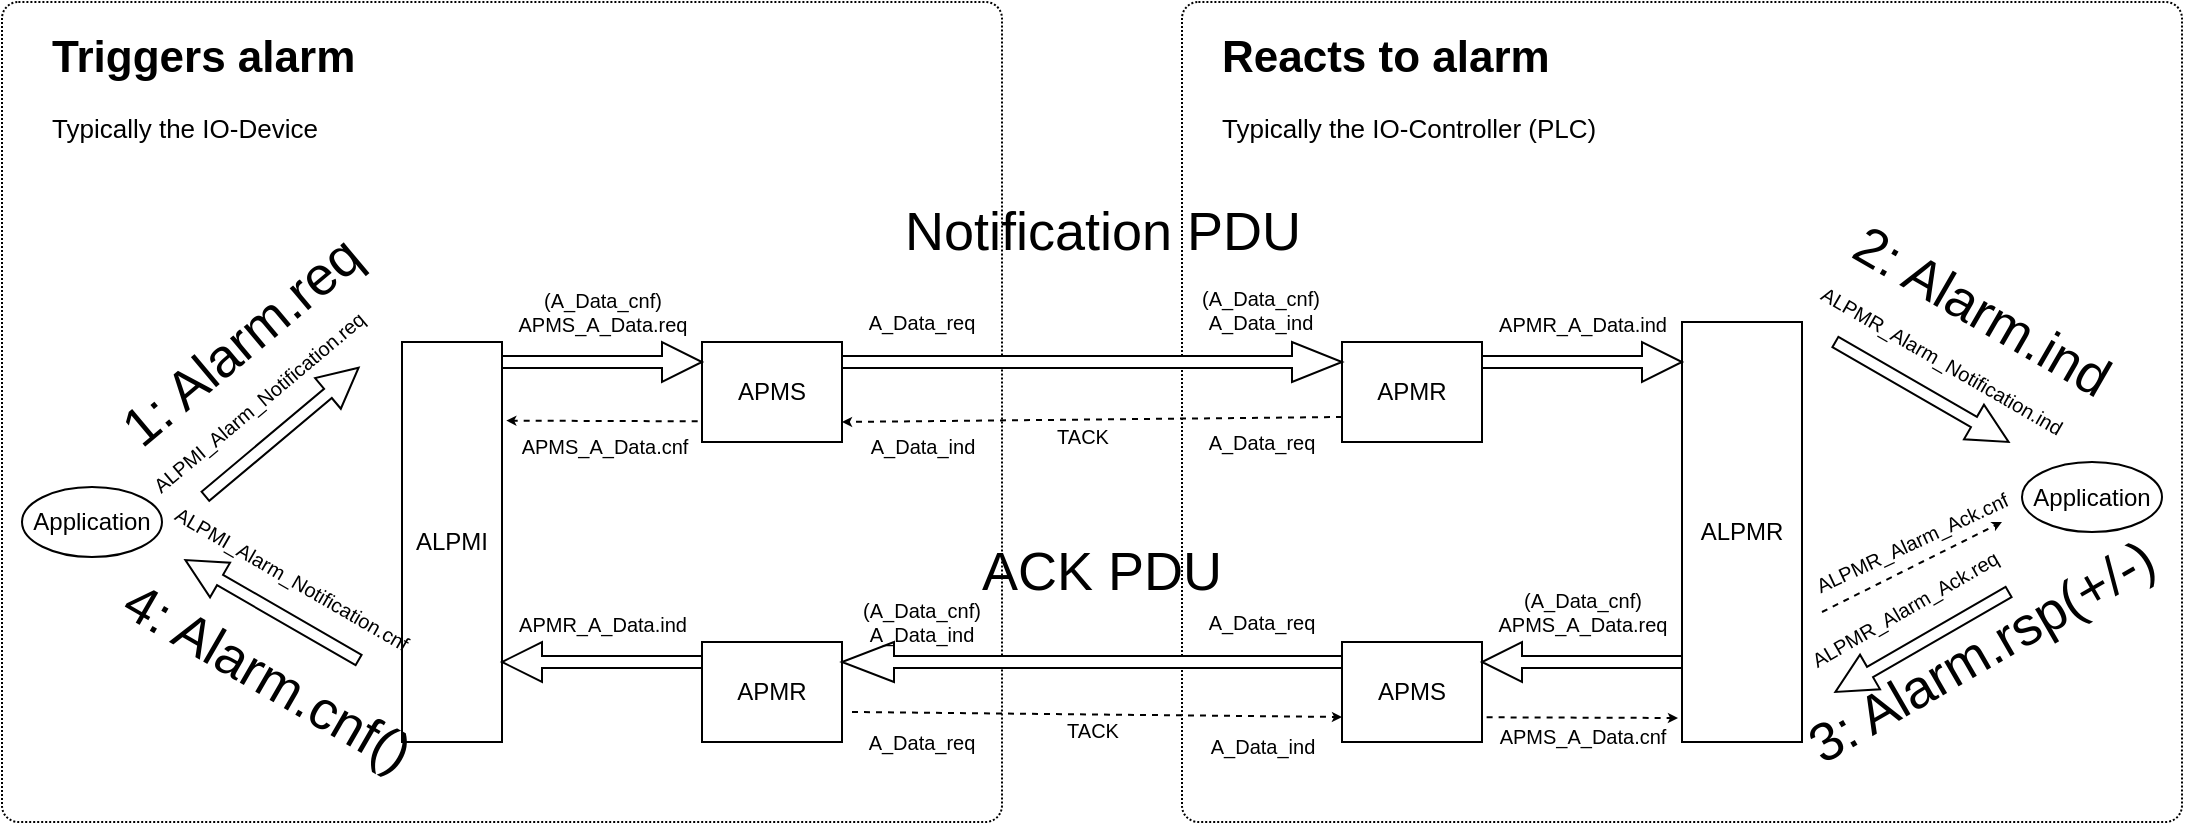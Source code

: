 <mxfile version="13.6.2" type="device"><diagram id="VVN3v7ZgQKKg46ZfP3pY" name="Page-1"><mxGraphModel dx="1355" dy="770" grid="1" gridSize="10" guides="1" tooltips="1" connect="1" arrows="1" fold="1" page="1" pageScale="1" pageWidth="1169" pageHeight="827" math="0" shadow="0"><root><mxCell id="0"/><mxCell id="1" parent="0"/><mxCell id="W8DOLQbNDDhkRsbavaro-71" value="" style="rounded=1;whiteSpace=wrap;html=1;dashed=1;fontSize=10;fillColor=none;arcSize=2;dashPattern=1 1;" parent="1" vertex="1"><mxGeometry x="630" y="120" width="500" height="410" as="geometry"/></mxCell><mxCell id="W8DOLQbNDDhkRsbavaro-36" value="" style="rounded=1;whiteSpace=wrap;html=1;dashed=1;fontSize=10;fillColor=none;arcSize=2;dashPattern=1 1;" parent="1" vertex="1"><mxGeometry x="40" y="120" width="500" height="410" as="geometry"/></mxCell><mxCell id="W8DOLQbNDDhkRsbavaro-3" value="ALPMI" style="rounded=0;whiteSpace=wrap;html=1;" parent="1" vertex="1"><mxGeometry x="240" y="290" width="50" height="200" as="geometry"/></mxCell><object label="Application" id="W8DOLQbNDDhkRsbavaro-6"><mxCell style="ellipse;whiteSpace=wrap;html=1;" parent="1" vertex="1"><mxGeometry x="50" y="362.5" width="70" height="35" as="geometry"/></mxCell></object><mxCell id="W8DOLQbNDDhkRsbavaro-8" value="ALPMR" style="rounded=0;whiteSpace=wrap;html=1;" parent="1" vertex="1"><mxGeometry x="880" y="280" width="60" height="210" as="geometry"/></mxCell><mxCell id="W8DOLQbNDDhkRsbavaro-9" value="APMS" style="rounded=0;whiteSpace=wrap;html=1;" parent="1" vertex="1"><mxGeometry x="390" y="290" width="70" height="50" as="geometry"/></mxCell><mxCell id="W8DOLQbNDDhkRsbavaro-10" value="APMR" style="rounded=0;whiteSpace=wrap;html=1;" parent="1" vertex="1"><mxGeometry x="390" y="440" width="70" height="50" as="geometry"/></mxCell><mxCell id="W8DOLQbNDDhkRsbavaro-11" value="APMR" style="rounded=0;whiteSpace=wrap;html=1;" parent="1" vertex="1"><mxGeometry x="710" y="290" width="70" height="50" as="geometry"/></mxCell><mxCell id="W8DOLQbNDDhkRsbavaro-12" value="APMS" style="rounded=0;whiteSpace=wrap;html=1;" parent="1" vertex="1"><mxGeometry x="710" y="440" width="70" height="50" as="geometry"/></mxCell><mxCell id="W8DOLQbNDDhkRsbavaro-15" value="APMR_A_Data.ind" style="shape=singleArrow;html=1;labelPosition=center;verticalLabelPosition=top;align=center;verticalAlign=bottom;fontSize=10;" parent="1" vertex="1"><mxGeometry x="780" y="290" width="100" height="20" as="geometry"/></mxCell><mxCell id="W8DOLQbNDDhkRsbavaro-19" value="" style="shape=singleArrow;whiteSpace=wrap;html=1;flipH=1;arrowWidth=0.3;arrowSize=0.104;" parent="1" vertex="1"><mxGeometry x="460" y="440" width="250" height="20" as="geometry"/></mxCell><mxCell id="W8DOLQbNDDhkRsbavaro-27" value="ALPMR_Alarm_Notification.ind" style="shape=singleArrow;html=1;labelPosition=center;verticalLabelPosition=top;align=center;verticalAlign=bottom;fontSize=10;rotation=30;" parent="1" vertex="1"><mxGeometry x="950" y="305" width="100" height="20" as="geometry"/></mxCell><mxCell id="W8DOLQbNDDhkRsbavaro-28" value="ALPMR_Alarm_Ack.req" style="shape=singleArrow;html=1;labelPosition=center;verticalLabelPosition=top;align=center;verticalAlign=bottom;fontSize=10;rotation=-30;flipH=1;flipV=1;" parent="1" vertex="1"><mxGeometry x="950" y="430" width="100" height="20" as="geometry"/></mxCell><mxCell id="W8DOLQbNDDhkRsbavaro-29" value="(A_Data_cnf)&lt;br&gt;APMS_A_Data.req" style="shape=singleArrow;html=1;labelPosition=center;verticalLabelPosition=top;align=center;verticalAlign=bottom;fontSize=10;flipH=1;" parent="1" vertex="1"><mxGeometry x="780" y="440" width="100" height="20" as="geometry"/></mxCell><mxCell id="W8DOLQbNDDhkRsbavaro-31" value="" style="endArrow=classic;html=1;fontSize=10;dashed=1;endSize=2;exitX=1.033;exitY=0.753;exitDx=0;exitDy=0;exitPerimeter=0;" parent="1" source="W8DOLQbNDDhkRsbavaro-12" edge="1"><mxGeometry width="50" height="50" relative="1" as="geometry"><mxPoint x="790" y="650" as="sourcePoint"/><mxPoint x="878" y="478" as="targetPoint"/></mxGeometry></mxCell><mxCell id="W8DOLQbNDDhkRsbavaro-32" value="APMS_A_Data.cnf" style="edgeLabel;html=1;align=center;verticalAlign=top;resizable=0;points=[];fontSize=10;labelPosition=center;verticalLabelPosition=bottom;flipH=1;" parent="W8DOLQbNDDhkRsbavaro-31" vertex="1" connectable="0"><mxGeometry x="0.42" y="1" relative="1" as="geometry"><mxPoint x="-20.31" y="-1.9" as="offset"/></mxGeometry></mxCell><mxCell id="W8DOLQbNDDhkRsbavaro-33" value="(A_Data_cnf)&lt;br&gt;APMS_A_Data.req" style="shape=singleArrow;html=1;labelPosition=center;verticalLabelPosition=top;align=center;verticalAlign=bottom;fontSize=10;" parent="1" vertex="1"><mxGeometry x="290" y="290" width="100" height="20" as="geometry"/></mxCell><mxCell id="W8DOLQbNDDhkRsbavaro-34" value="" style="endArrow=classic;html=1;fontSize=10;dashed=1;endSize=2;exitX=1.033;exitY=0.753;exitDx=0;exitDy=0;exitPerimeter=0;" parent="1" edge="1"><mxGeometry width="50" height="50" relative="1" as="geometry"><mxPoint x="387.84" y="329.66" as="sourcePoint"/><mxPoint x="292.15" y="329.31" as="targetPoint"/></mxGeometry></mxCell><mxCell id="W8DOLQbNDDhkRsbavaro-35" value="APMS_A_Data.cnf" style="edgeLabel;html=1;align=center;verticalAlign=top;resizable=0;points=[];fontSize=10;labelPosition=center;verticalLabelPosition=bottom;flipH=1;" parent="W8DOLQbNDDhkRsbavaro-34" vertex="1" connectable="0"><mxGeometry x="0.42" y="1" relative="1" as="geometry"><mxPoint x="20.44" y="-0.41" as="offset"/></mxGeometry></mxCell><mxCell id="W8DOLQbNDDhkRsbavaro-38" value="2: Alarm.ind" style="text;html=1;strokeColor=none;fillColor=none;align=center;verticalAlign=middle;whiteSpace=wrap;rounded=0;dashed=1;fontSize=27;rotation=30;" parent="1" vertex="1"><mxGeometry x="950" y="260" width="160" height="30" as="geometry"/></mxCell><mxCell id="W8DOLQbNDDhkRsbavaro-42" value="3: Alarm.rsp(+/-)" style="text;html=1;strokeColor=none;fillColor=none;align=center;verticalAlign=middle;whiteSpace=wrap;rounded=0;dashed=1;fontSize=27;rotation=-30;" parent="1" vertex="1"><mxGeometry x="920" y="430" width="220" height="30" as="geometry"/></mxCell><mxCell id="W8DOLQbNDDhkRsbavaro-43" value="1: Alarm.req" style="text;html=1;strokeColor=none;fillColor=none;align=center;verticalAlign=middle;whiteSpace=wrap;rounded=0;dashed=1;fontSize=27;rotation=-40;" parent="1" vertex="1"><mxGeometry x="80" y="275" width="160" height="30" as="geometry"/></mxCell><mxCell id="W8DOLQbNDDhkRsbavaro-44" value="4: Alarm.cnf()" style="text;html=1;strokeColor=none;fillColor=none;align=center;verticalAlign=middle;whiteSpace=wrap;rounded=0;dashed=1;fontSize=27;rotation=30;" parent="1" vertex="1"><mxGeometry x="77.99" y="442.5" width="190" height="30" as="geometry"/></mxCell><mxCell id="W8DOLQbNDDhkRsbavaro-45" value="ALPMI_Alarm_Notification.req" style="shape=singleArrow;html=1;labelPosition=center;verticalLabelPosition=top;align=center;verticalAlign=bottom;fontSize=10;rotation=-40;direction=west;flipV=1;flipH=1;" parent="1" vertex="1"><mxGeometry x="130" y="325" width="100" height="20" as="geometry"/></mxCell><mxCell id="W8DOLQbNDDhkRsbavaro-46" value="" style="shape=singleArrow;html=1;labelPosition=center;verticalLabelPosition=top;align=center;verticalAlign=bottom;fontSize=10;arrowWidth=0.3;arrowSize=0.1;" parent="1" vertex="1"><mxGeometry x="460" y="290" width="250" height="20" as="geometry"/></mxCell><mxCell id="W8DOLQbNDDhkRsbavaro-47" value="" style="endArrow=classic;html=1;fontSize=10;dashed=1;endSize=2;exitX=0;exitY=0.75;exitDx=0;exitDy=0;" parent="1" source="W8DOLQbNDDhkRsbavaro-11" edge="1"><mxGeometry width="50" height="50" relative="1" as="geometry"><mxPoint x="590" y="330" as="sourcePoint"/><mxPoint x="460.0" y="330.0" as="targetPoint"/></mxGeometry></mxCell><mxCell id="W8DOLQbNDDhkRsbavaro-51" value="(A_Data_cnf)&lt;br&gt;A_Data_ind" style="text;html=1;strokeColor=none;fillColor=none;align=center;verticalAlign=middle;whiteSpace=wrap;rounded=0;dashed=1;fontSize=10;" parent="1" vertex="1"><mxGeometry x="470" y="420" width="60" height="20" as="geometry"/></mxCell><mxCell id="W8DOLQbNDDhkRsbavaro-53" value="" style="endArrow=classic;fontSize=10;dashed=1;endSize=2;" parent="1" edge="1"><mxGeometry width="50" height="50" relative="1" as="geometry"><mxPoint x="950" y="425" as="sourcePoint"/><mxPoint x="1040" y="380" as="targetPoint"/></mxGeometry></mxCell><mxCell id="W8DOLQbNDDhkRsbavaro-56" value="ALPMR_Alarm_Ack.cnf" style="text;html=1;strokeColor=none;fillColor=none;align=center;verticalAlign=middle;whiteSpace=wrap;rounded=0;dashed=1;fontSize=10;rotation=-25;" parent="1" vertex="1"><mxGeometry x="940" y="380" width="110" height="20" as="geometry"/></mxCell><mxCell id="W8DOLQbNDDhkRsbavaro-58" value="" style="endArrow=classic;html=1;fontSize=10;dashed=1;endSize=2;entryX=0;entryY=0.75;entryDx=0;entryDy=0;" parent="1" target="W8DOLQbNDDhkRsbavaro-12" edge="1"><mxGeometry width="50" height="50" relative="1" as="geometry"><mxPoint x="465" y="475.0" as="sourcePoint"/><mxPoint x="700" y="475" as="targetPoint"/></mxGeometry></mxCell><mxCell id="W8DOLQbNDDhkRsbavaro-60" value="A_Data_req" style="text;html=1;strokeColor=none;fillColor=none;align=center;verticalAlign=middle;whiteSpace=wrap;rounded=0;dashed=1;fontSize=10;" parent="1" vertex="1"><mxGeometry x="470" y="270" width="60" height="20" as="geometry"/></mxCell><mxCell id="W8DOLQbNDDhkRsbavaro-61" value="APMR_A_Data.ind" style="shape=singleArrow;html=1;labelPosition=center;verticalLabelPosition=top;align=center;verticalAlign=bottom;fontSize=10;flipH=1;" parent="1" vertex="1"><mxGeometry x="290" y="440" width="100" height="20" as="geometry"/></mxCell><mxCell id="W8DOLQbNDDhkRsbavaro-62" value="ALPMI_Alarm_Notification.cnf" style="shape=singleArrow;html=1;labelPosition=center;verticalLabelPosition=top;align=center;verticalAlign=bottom;fontSize=10;rotation=30;direction=west;flipV=0;flipH=0;" parent="1" vertex="1"><mxGeometry x="125" y="414" width="100" height="20" as="geometry"/></mxCell><mxCell id="W8DOLQbNDDhkRsbavaro-64" value="A_Data_req" style="text;html=1;strokeColor=none;fillColor=none;align=center;verticalAlign=middle;whiteSpace=wrap;rounded=0;dashed=1;fontSize=10;" parent="1" vertex="1"><mxGeometry x="640" y="420" width="60" height="20" as="geometry"/></mxCell><mxCell id="W8DOLQbNDDhkRsbavaro-65" value="(A_Data_cnf)&lt;br&gt;A_Data_ind" style="edgeLabel;html=1;align=center;verticalAlign=top;resizable=0;points=[];fontSize=10;labelPosition=center;verticalLabelPosition=bottom;flipH=1;" parent="1" vertex="1" connectable="0"><mxGeometry x="670.0" y="260" as="geometry"><mxPoint x="-1" y="-4" as="offset"/></mxGeometry></mxCell><mxCell id="W8DOLQbNDDhkRsbavaro-66" value="A_Data_req" style="text;html=1;strokeColor=none;fillColor=none;align=center;verticalAlign=middle;whiteSpace=wrap;rounded=0;dashed=1;fontSize=10;" parent="1" vertex="1"><mxGeometry x="470" y="480" width="60" height="20" as="geometry"/></mxCell><mxCell id="W8DOLQbNDDhkRsbavaro-67" value="A_Data_req" style="text;html=1;strokeColor=none;fillColor=none;align=center;verticalAlign=middle;whiteSpace=wrap;rounded=0;dashed=1;fontSize=10;" parent="1" vertex="1"><mxGeometry x="640" y="330" width="60" height="20" as="geometry"/></mxCell><mxCell id="W8DOLQbNDDhkRsbavaro-68" value="A_Data_ind" style="edgeLabel;html=1;align=center;verticalAlign=top;resizable=0;points=[];fontSize=10;labelPosition=center;verticalLabelPosition=bottom;flipH=1;" parent="1" vertex="1" connectable="0"><mxGeometry x="500.0" y="330" as="geometry"/></mxCell><mxCell id="W8DOLQbNDDhkRsbavaro-69" value="A_Data_ind" style="edgeLabel;html=1;align=center;verticalAlign=top;resizable=0;points=[];fontSize=10;labelPosition=center;verticalLabelPosition=bottom;flipH=1;" parent="1" vertex="1" connectable="0"><mxGeometry x="670.0" y="480" as="geometry"/></mxCell><mxCell id="W8DOLQbNDDhkRsbavaro-72" value="TACK" style="edgeLabel;html=1;align=center;verticalAlign=top;resizable=0;points=[];fontSize=10;labelPosition=center;verticalLabelPosition=bottom;flipH=1;" parent="1" vertex="1" connectable="0"><mxGeometry x="580.0" y="325" as="geometry"/></mxCell><mxCell id="W8DOLQbNDDhkRsbavaro-74" value="TACK" style="edgeLabel;html=1;align=center;verticalAlign=top;resizable=0;points=[];fontSize=10;labelPosition=center;verticalLabelPosition=bottom;flipH=1;" parent="1" vertex="1" connectable="0"><mxGeometry x="585.0" y="472" as="geometry"/></mxCell><mxCell id="W8DOLQbNDDhkRsbavaro-75" value="Notification PDU" style="text;html=1;strokeColor=none;fillColor=none;align=center;verticalAlign=middle;whiteSpace=wrap;rounded=0;dashed=1;fontSize=27;rotation=0;" parent="1" vertex="1"><mxGeometry x="487.5" y="220" width="205" height="30" as="geometry"/></mxCell><mxCell id="W8DOLQbNDDhkRsbavaro-77" value="ACK PDU " style="text;html=1;strokeColor=none;fillColor=none;align=center;verticalAlign=middle;whiteSpace=wrap;rounded=0;dashed=1;fontSize=27;rotation=0;" parent="1" vertex="1"><mxGeometry x="520" y="390" width="140" height="30" as="geometry"/></mxCell><mxCell id="W8DOLQbNDDhkRsbavaro-78" value="&lt;h1 style=&quot;font-size: 22px&quot;&gt;Triggers alarm&lt;br&gt;&lt;/h1&gt;&lt;p style=&quot;font-size: 13px&quot;&gt;Typically the IO-Device&lt;br&gt;&lt;/p&gt;" style="text;html=1;strokeColor=none;fillColor=none;spacing=5;spacingTop=-20;whiteSpace=wrap;overflow=hidden;rounded=0;dashed=1;dashPattern=1 1;fontSize=10;" parent="1" vertex="1"><mxGeometry x="60" y="130" width="170" height="70" as="geometry"/></mxCell><mxCell id="W8DOLQbNDDhkRsbavaro-81" value="&lt;h1 style=&quot;font-size: 22px&quot;&gt;Reacts to alarm&lt;br&gt;&lt;/h1&gt;&lt;p style=&quot;font-size: 13px&quot;&gt;Typically the IO-Controller (PLC)&lt;br&gt;&lt;/p&gt;" style="text;html=1;strokeColor=none;fillColor=none;spacing=5;spacingTop=-20;whiteSpace=wrap;overflow=hidden;rounded=0;dashed=1;dashPattern=1 1;fontSize=10;" parent="1" vertex="1"><mxGeometry x="645" y="130" width="205" height="80" as="geometry"/></mxCell><object label="Application" id="W8DOLQbNDDhkRsbavaro-82"><mxCell style="ellipse;whiteSpace=wrap;html=1;" parent="1" vertex="1"><mxGeometry x="1050" y="350" width="70" height="35" as="geometry"/></mxCell></object></root></mxGraphModel></diagram></mxfile>